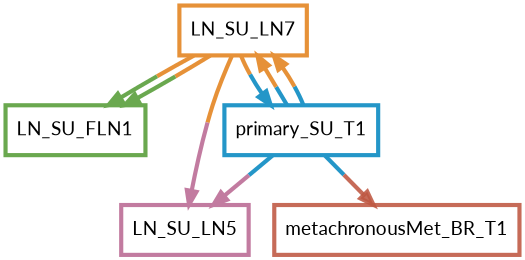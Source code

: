 digraph  {
dpi=600;size=3.5;
LN_SU_FLN1 [color="#6aa84fff", fillcolor=white, fontname=Lato, penwidth="3.0", shape=box];
LN_SU_LN5 [color="#c27ba0ff", fillcolor=white, fontname=Lato, penwidth="3.0", shape=box];
LN_SU_LN7 [color="#e69138ff", fillcolor=white, fontname=Lato, penwidth="3.0", shape=box];
metachronousMet_BR_T1 [color="#be5742e1", fillcolor=white, fontname=Lato, penwidth="3.0", shape=box];
primary_SU_T1 [color="#2496c8ff", fillcolor=white, fontname=Lato, penwidth="3.0", shape=box];
LN_SU_LN7 -> LN_SU_FLN1  [color="#e69138ff;0.5:#6aa84fff", key=0, penwidth=3];
LN_SU_LN7 -> LN_SU_FLN1  [color="#e69138ff;0.5:#6aa84fff", key=1, penwidth=3];
LN_SU_LN7 -> LN_SU_LN5  [color="#e69138ff;0.5:#c27ba0ff", key=0, penwidth=3];
LN_SU_LN7 -> primary_SU_T1  [color="#e69138ff;0.5:#2496c8ff", key=0, penwidth=3];
primary_SU_T1 -> LN_SU_LN5  [color="#2496c8ff;0.5:#c27ba0ff", key=0, penwidth=3];
primary_SU_T1 -> LN_SU_LN7  [color="#2496c8ff;0.5:#e69138ff", key=0, penwidth=3];
primary_SU_T1 -> LN_SU_LN7  [color="#2496c8ff;0.5:#e69138ff", key=1, penwidth=3];
primary_SU_T1 -> metachronousMet_BR_T1  [color="#2496c8ff;0.5:#be5742e1", key=0, penwidth=3];
}
